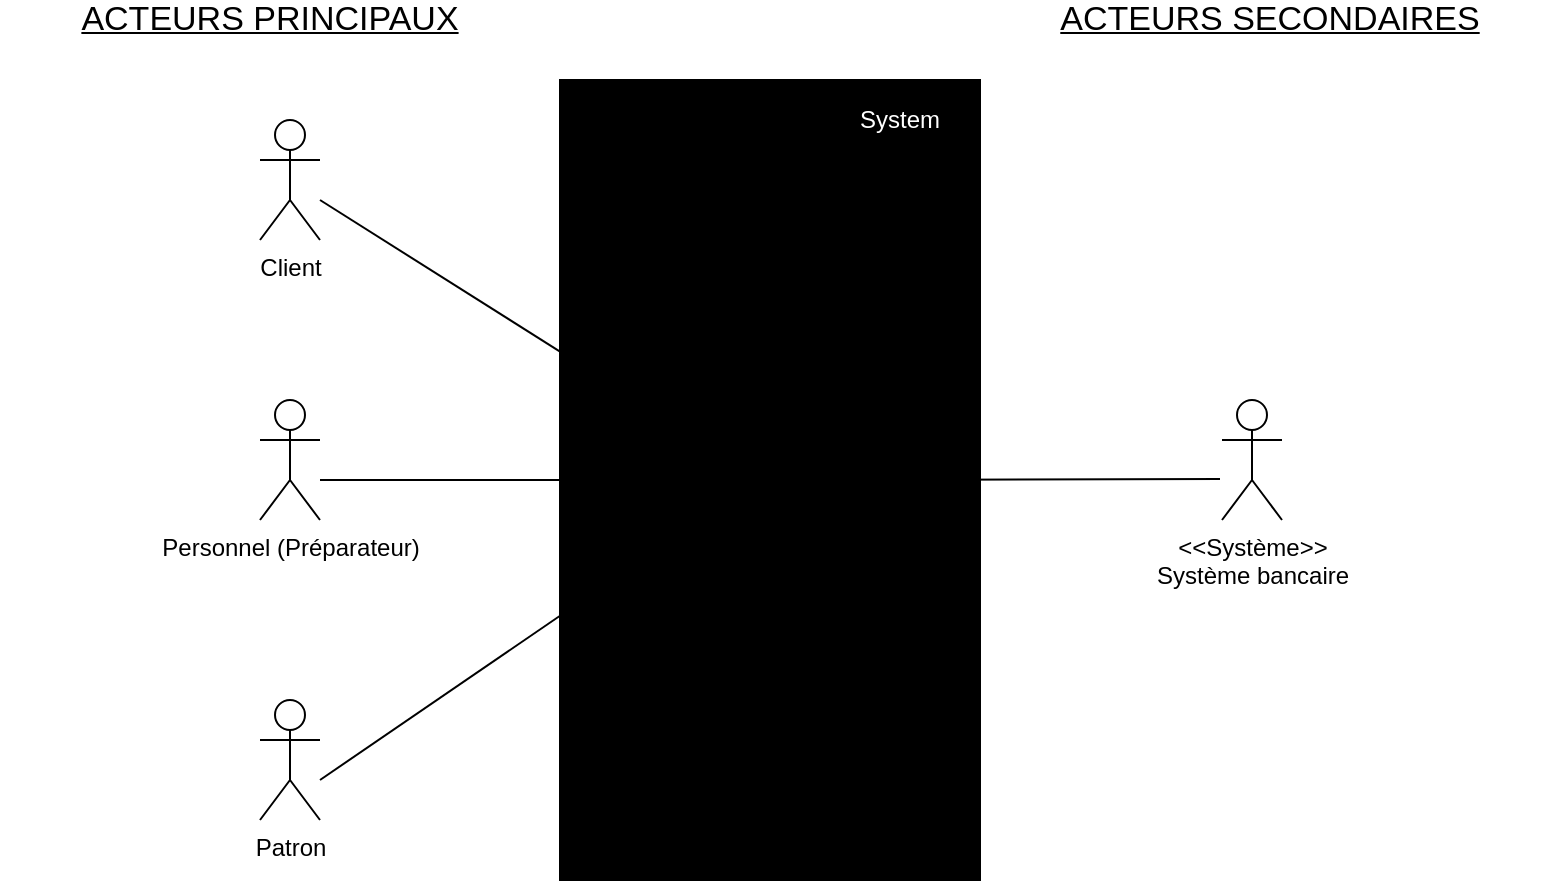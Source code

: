 <mxfile version="10.6.9" type="github"><diagram id="ZbfMxQQrQeqm_JFXZK-E" name="Page-1"><mxGraphModel dx="1390" dy="705" grid="1" gridSize="10" guides="1" tooltips="1" connect="1" arrows="1" fold="1" page="1" pageScale="1" pageWidth="827" pageHeight="1169" math="0" shadow="0"><root><mxCell id="0"/><mxCell id="1" parent="0"/><mxCell id="08uabfDTZUcOds-93C1C-4" value="" style="rounded=0;whiteSpace=wrap;html=1;labelBackgroundColor=#000000;fillColor=#000000;" vertex="1" parent="1"><mxGeometry x="320" y="100" width="210" height="400" as="geometry"/></mxCell><mxCell id="08uabfDTZUcOds-93C1C-1" value="Client" style="shape=umlActor;verticalLabelPosition=bottom;labelBackgroundColor=#ffffff;verticalAlign=top;html=1;outlineConnect=0;" vertex="1" parent="1"><mxGeometry x="170" y="120" width="30" height="60" as="geometry"/></mxCell><mxCell id="08uabfDTZUcOds-93C1C-2" value="Personnel (Préparateur)" style="shape=umlActor;verticalLabelPosition=bottom;labelBackgroundColor=#ffffff;verticalAlign=top;html=1;outlineConnect=0;" vertex="1" parent="1"><mxGeometry x="170" y="260" width="30" height="60" as="geometry"/></mxCell><mxCell id="08uabfDTZUcOds-93C1C-3" value="Patron" style="shape=umlActor;verticalLabelPosition=bottom;labelBackgroundColor=#ffffff;verticalAlign=top;html=1;outlineConnect=0;" vertex="1" parent="1"><mxGeometry x="170" y="410" width="30" height="60" as="geometry"/></mxCell><mxCell id="08uabfDTZUcOds-93C1C-5" value="&amp;lt;&amp;lt;Système&amp;gt;&amp;gt;&lt;br&gt;Système bancaire&lt;br&gt;" style="shape=umlActor;verticalLabelPosition=bottom;labelBackgroundColor=#ffffff;verticalAlign=top;html=1;outlineConnect=0;" vertex="1" parent="1"><mxGeometry x="651" y="260" width="30" height="60" as="geometry"/></mxCell><mxCell id="08uabfDTZUcOds-93C1C-6" value="" style="endArrow=none;html=1;entryX=0.333;entryY=0.45;entryDx=0;entryDy=0;entryPerimeter=0;" edge="1" parent="1" target="08uabfDTZUcOds-93C1C-4"><mxGeometry width="50" height="50" relative="1" as="geometry"><mxPoint x="200" y="160" as="sourcePoint"/><mxPoint x="300" y="140" as="targetPoint"/></mxGeometry></mxCell><mxCell id="08uabfDTZUcOds-93C1C-7" value="" style="endArrow=none;html=1;" edge="1" parent="1"><mxGeometry width="50" height="50" relative="1" as="geometry"><mxPoint x="200" y="300" as="sourcePoint"/><mxPoint x="390" y="300" as="targetPoint"/><Array as="points"/></mxGeometry></mxCell><mxCell id="08uabfDTZUcOds-93C1C-9" value="" style="endArrow=none;html=1;" edge="1" parent="1"><mxGeometry width="50" height="50" relative="1" as="geometry"><mxPoint x="470" y="300" as="sourcePoint"/><mxPoint x="650" y="299.5" as="targetPoint"/><Array as="points"/></mxGeometry></mxCell><mxCell id="08uabfDTZUcOds-93C1C-8" value="" style="endArrow=none;html=1;" edge="1" parent="1"><mxGeometry width="50" height="50" relative="1" as="geometry"><mxPoint x="200" y="450" as="sourcePoint"/><mxPoint x="390" y="320" as="targetPoint"/></mxGeometry></mxCell><mxCell id="08uabfDTZUcOds-93C1C-10" value="System" style="text;html=1;strokeColor=none;fillColor=none;align=center;verticalAlign=middle;whiteSpace=wrap;rounded=0;fontColor=#FFFFFF;" vertex="1" parent="1"><mxGeometry x="470" y="110" width="40" height="20" as="geometry"/></mxCell><mxCell id="08uabfDTZUcOds-93C1C-11" value="ACTEURS PRINCIPAUX" style="text;html=1;strokeColor=none;fillColor=none;align=center;verticalAlign=middle;whiteSpace=wrap;rounded=0;fontSize=17;fontStyle=4" vertex="1" parent="1"><mxGeometry x="40" y="60" width="270" height="20" as="geometry"/></mxCell><mxCell id="08uabfDTZUcOds-93C1C-12" value="ACTEURS SECONDAIRES" style="text;html=1;strokeColor=none;fillColor=none;align=center;verticalAlign=middle;whiteSpace=wrap;rounded=0;fontSize=17;fontStyle=4" vertex="1" parent="1"><mxGeometry x="540" y="60" width="270" height="20" as="geometry"/></mxCell></root></mxGraphModel></diagram></mxfile>